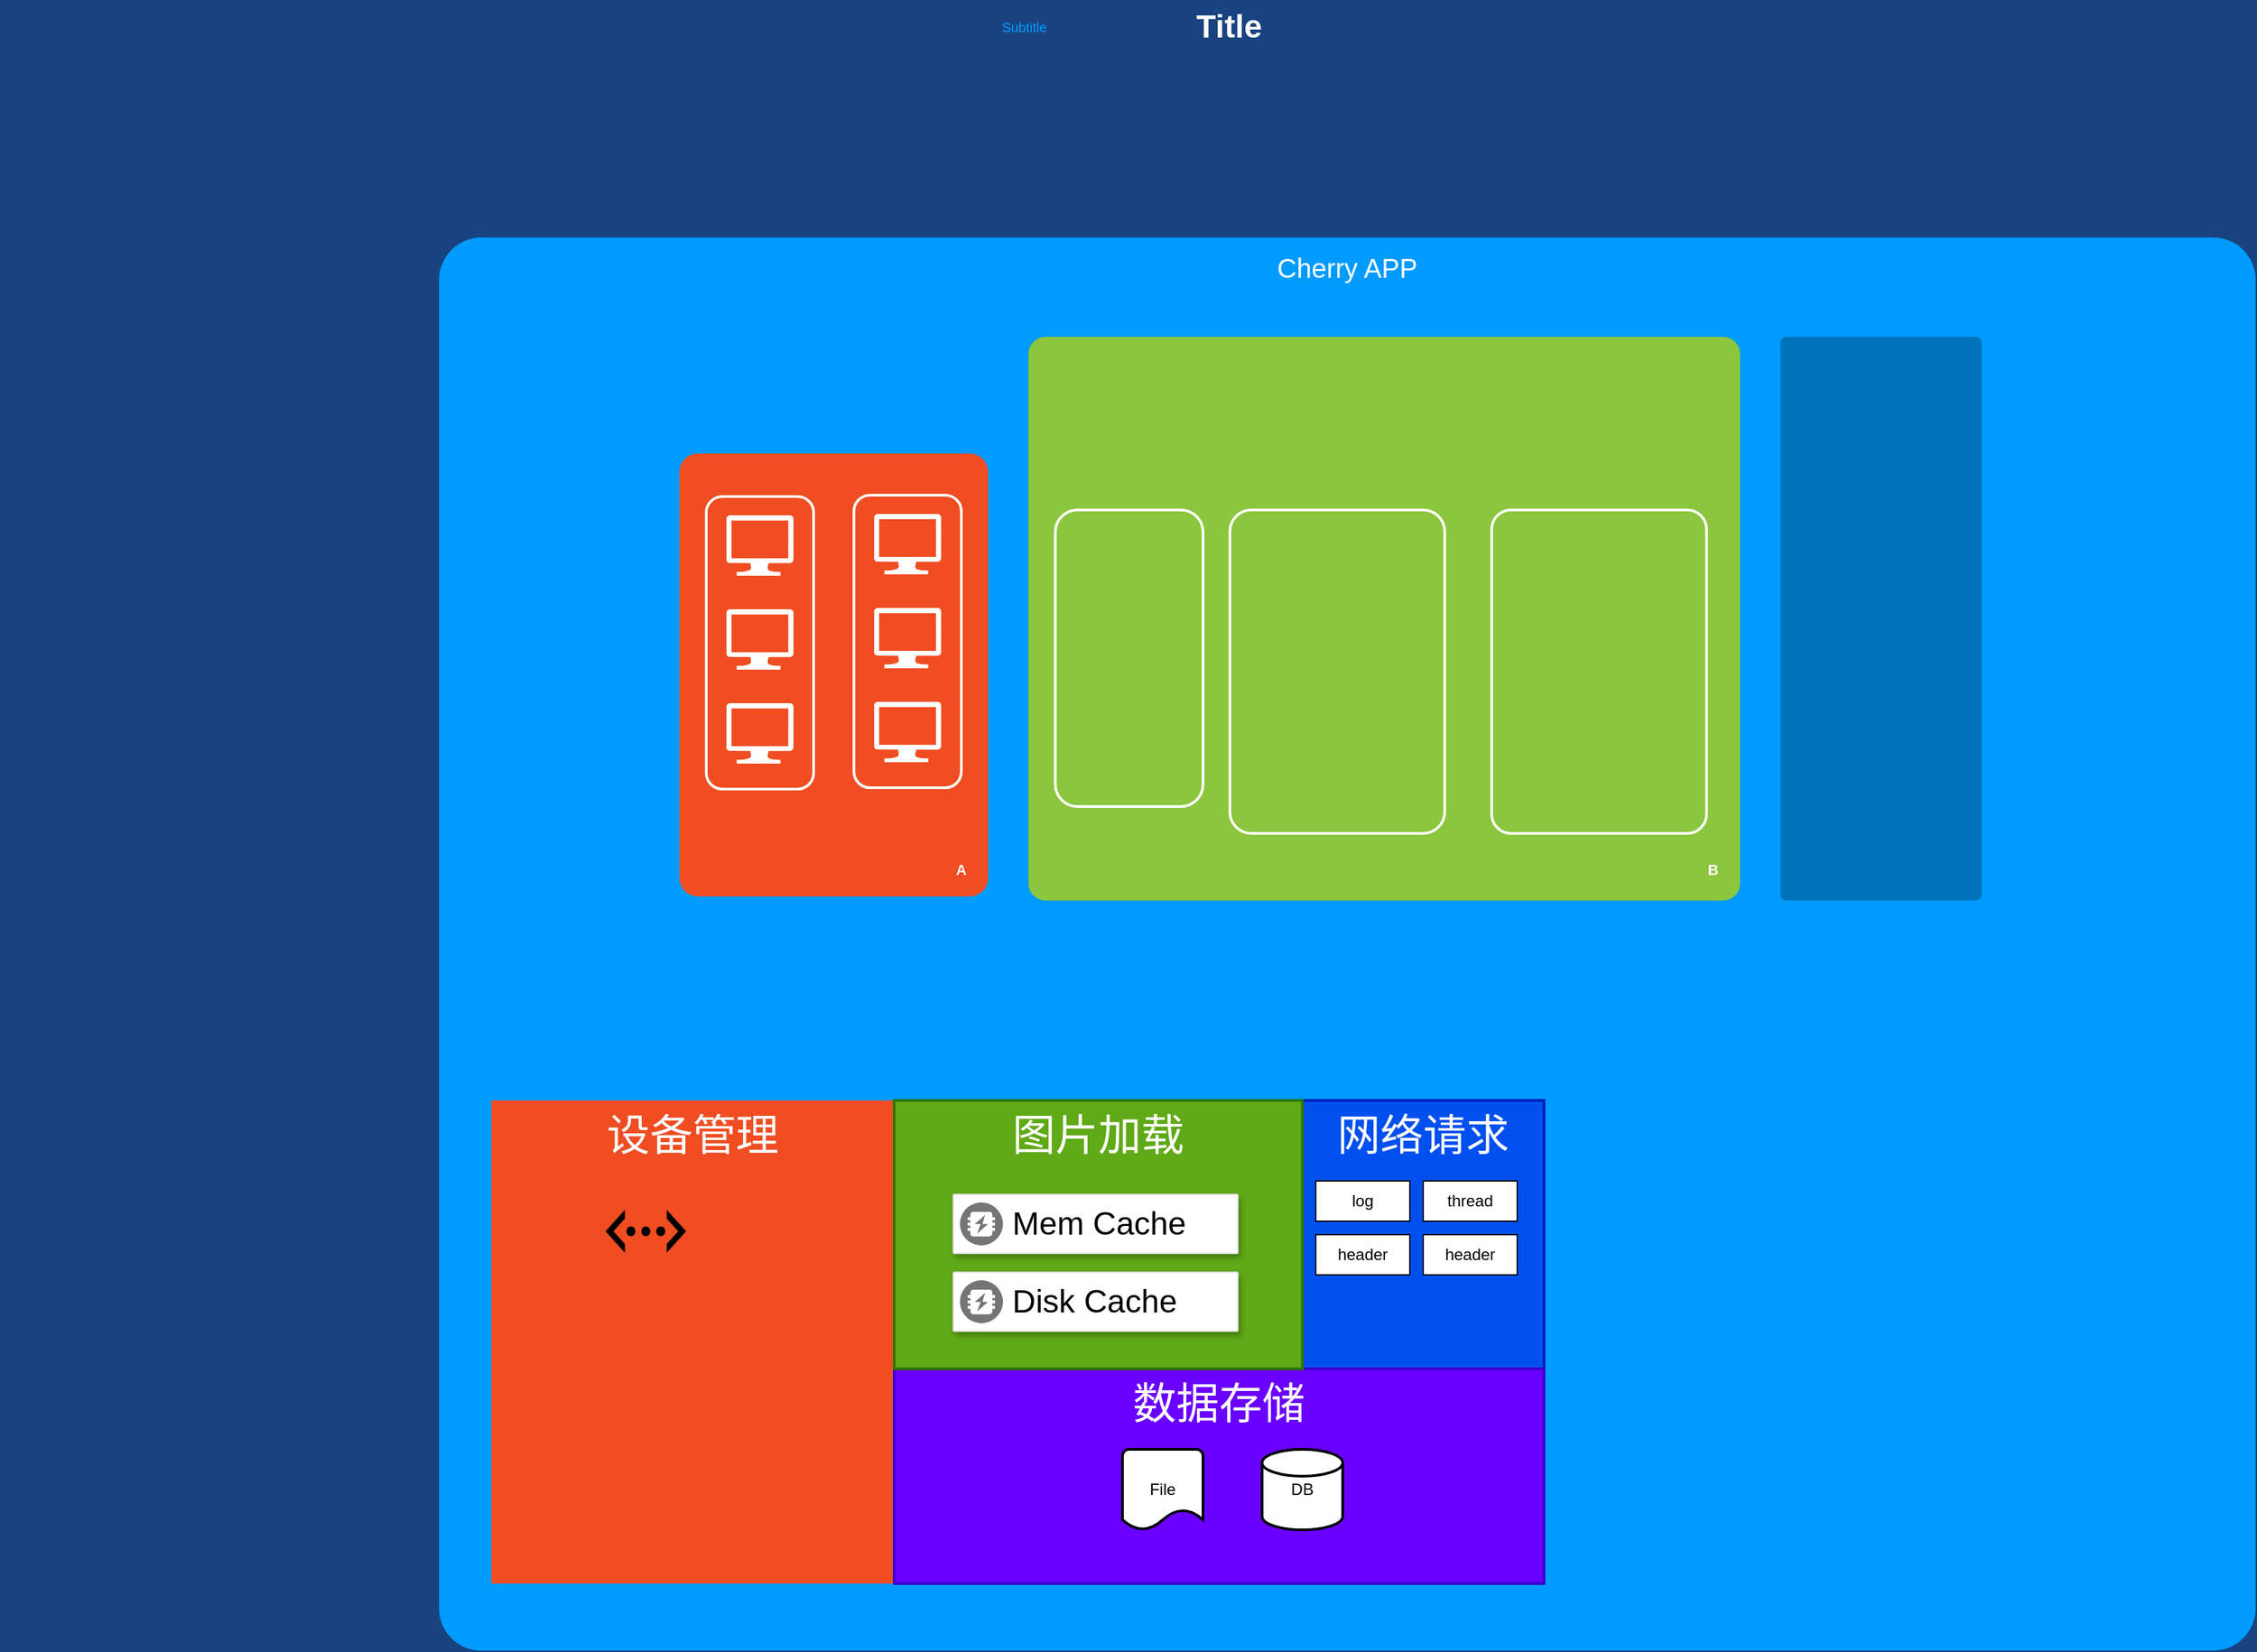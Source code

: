 <mxfile version="21.2.1" type="github">
  <diagram name="Page-1" id="7a6c530e-6e37-e111-ec74-82921da8cc10">
    <mxGraphModel dx="3273.5" dy="1061" grid="1" gridSize="10" guides="1" tooltips="1" connect="1" arrows="1" fold="1" page="1" pageScale="1.5" pageWidth="1169" pageHeight="826" background="#184380" math="0" shadow="0">
      <root>
        <mxCell id="0" style=";html=1;" />
        <mxCell id="1" style=";html=1;" parent="0" />
        <mxCell id="23046e2b9bb16c14-116" value="Cherry APP" style="whiteSpace=wrap;html=1;rounded=1;shadow=0;strokeColor=none;strokeWidth=2;fillColor=#009BFF;fontSize=20;fontColor=#FFFFFF;align=center;arcSize=3;verticalAlign=top;spacingTop=4;" parent="1" vertex="1">
          <mxGeometry x="287" y="217" width="1353" height="1053" as="geometry" />
        </mxCell>
        <mxCell id="23046e2b9bb16c14-64" value="" style="rounded=1;whiteSpace=wrap;html=1;shadow=0;strokeWidth=2;fillColor=#0072BC;fontSize=12;fontColor=#FFFFFF;align=center;strokeColor=none;arcSize=3;verticalAlign=top;" parent="1" vertex="1">
          <mxGeometry x="1286" y="291" width="150" height="420" as="geometry" />
        </mxCell>
        <mxCell id="23046e2b9bb16c14-27" value="" style="rounded=1;whiteSpace=wrap;html=1;shadow=0;strokeWidth=2;fillColor=#8BC63E;fontSize=12;fontColor=#000000;align=center;strokeColor=none;arcSize=3;" parent="1" vertex="1">
          <mxGeometry x="726" y="291" width="530" height="420" as="geometry" />
        </mxCell>
        <mxCell id="23046e2b9bb16c14-2" value="" style="rounded=1;whiteSpace=wrap;html=1;shadow=0;strokeWidth=2;fillColor=none;fontSize=12;fontColor=#000000;align=center;strokeColor=#FFFFFF;arcSize=10;" parent="1" vertex="1">
          <mxGeometry x="876" y="420" width="160" height="241" as="geometry" />
        </mxCell>
        <mxCell id="23046e2b9bb16c14-28" value="" style="rounded=1;whiteSpace=wrap;html=1;shadow=0;strokeWidth=2;fillColor=#F04D22;fontSize=12;fontColor=#FFFFFF;align=center;strokeColor=none;arcSize=6;verticalAlign=top;" parent="1" vertex="1">
          <mxGeometry x="466" y="378" width="230" height="330" as="geometry" />
        </mxCell>
        <mxCell id="23046e2b9bb16c14-49" value="" style="rounded=1;whiteSpace=wrap;html=1;shadow=0;strokeWidth=2;fillColor=none;fontSize=12;fontColor=#000000;align=center;strokeColor=#FFFFFF;" parent="1" vertex="1">
          <mxGeometry x="486" y="410" width="80" height="218" as="geometry" />
        </mxCell>
        <mxCell id="23046e2b9bb16c14-1" value="" style="rounded=1;whiteSpace=wrap;html=1;shadow=0;strokeWidth=2;fillColor=none;fontSize=12;fontColor=#000000;align=center;strokeColor=#FFFFFF;" parent="1" vertex="1">
          <mxGeometry x="746" y="420" width="110" height="221" as="geometry" />
        </mxCell>
        <mxCell id="24964f25f45c63f1-1" value="" style="verticalLabelPosition=bottom;html=1;verticalAlign=top;strokeColor=none;fillColor=#FFFFFF;shape=mxgraph.azure.computer;rounded=0;shadow=0;fontSize=12;fontColor=#000000;align=center;" parent="1" vertex="1">
          <mxGeometry x="501" y="424" width="50" height="45" as="geometry" />
        </mxCell>
        <mxCell id="24964f25f45c63f1-2" value="" style="verticalLabelPosition=bottom;html=1;verticalAlign=top;strokeColor=none;fillColor=#FFFFFF;shape=mxgraph.azure.computer;rounded=0;shadow=0;fontSize=12;fontColor=#000000;align=center;" parent="1" vertex="1">
          <mxGeometry x="501" y="494" width="50" height="45" as="geometry" />
        </mxCell>
        <mxCell id="24964f25f45c63f1-3" value="" style="verticalLabelPosition=bottom;html=1;verticalAlign=top;strokeColor=none;fillColor=#FFFFFF;shape=mxgraph.azure.computer;rounded=0;shadow=0;fontSize=12;fontColor=#000000;align=center;" parent="1" vertex="1">
          <mxGeometry x="501" y="564" width="50" height="45" as="geometry" />
        </mxCell>
        <mxCell id="23046e2b9bb16c14-50" value="" style="rounded=1;whiteSpace=wrap;html=1;shadow=0;strokeWidth=2;fillColor=none;fontSize=12;fontColor=#000000;align=center;strokeColor=#FFFFFF;" parent="1" vertex="1">
          <mxGeometry x="596" y="409" width="80" height="218" as="geometry" />
        </mxCell>
        <mxCell id="23046e2b9bb16c14-51" value="" style="verticalLabelPosition=bottom;html=1;verticalAlign=top;strokeColor=none;fillColor=#FFFFFF;shape=mxgraph.azure.computer;rounded=0;shadow=0;fontSize=12;fontColor=#000000;align=center;" parent="1" vertex="1">
          <mxGeometry x="611" y="423" width="50" height="45" as="geometry" />
        </mxCell>
        <mxCell id="23046e2b9bb16c14-52" value="" style="verticalLabelPosition=bottom;html=1;verticalAlign=top;strokeColor=none;fillColor=#FFFFFF;shape=mxgraph.azure.computer;rounded=0;shadow=0;fontSize=12;fontColor=#000000;align=center;" parent="1" vertex="1">
          <mxGeometry x="611" y="493" width="50" height="45" as="geometry" />
        </mxCell>
        <mxCell id="23046e2b9bb16c14-53" value="" style="verticalLabelPosition=bottom;html=1;verticalAlign=top;strokeColor=none;fillColor=#FFFFFF;shape=mxgraph.azure.computer;rounded=0;shadow=0;fontSize=12;fontColor=#000000;align=center;" parent="1" vertex="1">
          <mxGeometry x="611" y="563" width="50" height="45" as="geometry" />
        </mxCell>
        <mxCell id="23046e2b9bb16c14-55" value="" style="rounded=1;whiteSpace=wrap;html=1;shadow=0;strokeWidth=2;fillColor=none;fontSize=12;fontColor=#000000;align=center;strokeColor=#FFFFFF;arcSize=9;" parent="1" vertex="1">
          <mxGeometry x="1071" y="420" width="160" height="241" as="geometry" />
        </mxCell>
        <mxCell id="23046e2b9bb16c14-81" value="A" style="text;html=1;strokeColor=none;fillColor=none;align=center;verticalAlign=middle;whiteSpace=wrap;rounded=1;shadow=0;fontSize=11;fontColor=#FFFFFF;fontStyle=1" parent="1" vertex="1">
          <mxGeometry x="666" y="678" width="20" height="20" as="geometry" />
        </mxCell>
        <mxCell id="23046e2b9bb16c14-82" value="B" style="text;html=1;strokeColor=none;fillColor=none;align=center;verticalAlign=middle;whiteSpace=wrap;rounded=1;shadow=0;fontSize=11;fontColor=#FFFFFF;fontStyle=1" parent="1" vertex="1">
          <mxGeometry x="1226" y="678" width="20" height="20" as="geometry" />
        </mxCell>
        <mxCell id="23046e2b9bb16c14-84" value="&lt;font style=&quot;font-size: 32px;&quot;&gt;设备管理&lt;/font&gt;" style="rounded=0;whiteSpace=wrap;html=1;shadow=0;strokeWidth=2;fillColor=#F04D22;fontSize=12;fontColor=#FFFFFF;align=center;strokeColor=none;arcSize=6;verticalAlign=top;" parent="1" vertex="1">
          <mxGeometry x="326" y="860" width="300" height="360" as="geometry" />
        </mxCell>
        <mxCell id="23046e2b9bb16c14-113" value="Title" style="text;strokeColor=none;fillColor=none;html=1;fontSize=24;fontStyle=1;verticalAlign=middle;align=center;rounded=0;shadow=0;fontColor=#FFFFFF;" parent="1" vertex="1">
          <mxGeometry x="120" y="40" width="1510" height="40" as="geometry" />
        </mxCell>
        <mxCell id="23046e2b9bb16c14-114" value="Subtitle" style="text;html=1;strokeColor=none;fillColor=none;align=center;verticalAlign=middle;whiteSpace=wrap;rounded=0;shadow=0;fontSize=10;fontColor=#009BFF;" parent="1" vertex="1">
          <mxGeometry x="-40" y="50" width="1526" height="20" as="geometry" />
        </mxCell>
        <mxCell id="23PlHEcWCxNgnibNauKA-2" value="&lt;font style=&quot;font-size: 32px;&quot;&gt;网络请求&lt;/font&gt;" style="rounded=0;whiteSpace=wrap;html=1;shadow=0;strokeWidth=2;fillColor=#0050ef;fontSize=12;align=center;strokeColor=#001DBC;arcSize=6;verticalAlign=top;fontColor=#ffffff;" vertex="1" parent="1">
          <mxGeometry x="930" y="860" width="180" height="200" as="geometry" />
        </mxCell>
        <mxCell id="23PlHEcWCxNgnibNauKA-3" value="&lt;font style=&quot;font-size: 32px;&quot;&gt;数据存储&lt;/font&gt;" style="rounded=0;whiteSpace=wrap;html=1;shadow=0;strokeWidth=2;fillColor=#6a00ff;fontSize=12;align=center;strokeColor=#3700CC;arcSize=6;verticalAlign=top;fontColor=#ffffff;" vertex="1" parent="1">
          <mxGeometry x="626" y="1060" width="484" height="160" as="geometry" />
        </mxCell>
        <mxCell id="23PlHEcWCxNgnibNauKA-5" value="" style="shape=image;html=1;verticalAlign=top;verticalLabelPosition=bottom;labelBackgroundColor=#ffffff;imageAspect=0;aspect=fixed;image=https://cdn1.iconfinder.com/data/icons/bootstrap-vol-3/16/hdmi-128.png;direction=west;" vertex="1" parent="1">
          <mxGeometry x="342.5" y="930" width="50" height="50" as="geometry" />
        </mxCell>
        <mxCell id="23PlHEcWCxNgnibNauKA-10" value="" style="shape=image;html=1;verticalAlign=top;verticalLabelPosition=bottom;labelBackgroundColor=#ffffff;imageAspect=0;aspect=fixed;image=https://cdn2.iconfinder.com/data/icons/boxicons-regular-vol-1/24/bx-bluetooth-128.png" vertex="1" parent="1">
          <mxGeometry x="485" y="932.5" width="50" height="50" as="geometry" />
        </mxCell>
        <mxCell id="23PlHEcWCxNgnibNauKA-11" value="" style="shape=image;html=1;verticalAlign=top;verticalLabelPosition=bottom;labelBackgroundColor=#ffffff;imageAspect=0;aspect=fixed;image=https://cdn1.iconfinder.com/data/icons/bootstrap-vol-3/16/headset-128.png" vertex="1" parent="1">
          <mxGeometry x="556" y="930" width="50" height="50" as="geometry" />
        </mxCell>
        <mxCell id="23PlHEcWCxNgnibNauKA-12" value="" style="shape=image;html=1;verticalAlign=top;verticalLabelPosition=bottom;labelBackgroundColor=#ffffff;imageAspect=0;aspect=fixed;image=https://cdn4.iconfinder.com/data/icons/essential-app-2/16/battery-half-energy-charge-128.png" vertex="1" parent="1">
          <mxGeometry x="342.5" y="990" width="50" height="50" as="geometry" />
        </mxCell>
        <mxCell id="23PlHEcWCxNgnibNauKA-15" value="" style="shape=image;html=1;verticalAlign=top;verticalLabelPosition=bottom;labelBackgroundColor=#ffffff;imageAspect=0;aspect=fixed;image=https://cdn1.iconfinder.com/data/icons/systemui/21/harddrive-128.png" vertex="1" parent="1">
          <mxGeometry x="551" y="980" width="60" height="60" as="geometry" />
        </mxCell>
        <mxCell id="23PlHEcWCxNgnibNauKA-16" value="" style="shape=mxgraph.signs.tech.ethernet;html=1;pointerEvents=1;fillColor=#000000;strokeColor=none;verticalLabelPosition=bottom;verticalAlign=top;align=center;" vertex="1" parent="1">
          <mxGeometry x="411" y="941.5" width="60" height="32" as="geometry" />
        </mxCell>
        <mxCell id="23PlHEcWCxNgnibNauKA-18" value="" style="shape=image;html=1;verticalAlign=top;verticalLabelPosition=bottom;labelBackgroundColor=#ffffff;imageAspect=0;aspect=fixed;image=https://cdn4.iconfinder.com/data/icons/internet-networking-and-communication-glyph-24/24/Communication_tower_signal_tower_wifi_antenna_wifi_tower_wireless_antenna-128.png" vertex="1" parent="1">
          <mxGeometry x="482.5" y="982.5" width="55" height="55" as="geometry" />
        </mxCell>
        <mxCell id="23PlHEcWCxNgnibNauKA-19" value="" style="shape=image;html=1;verticalAlign=top;verticalLabelPosition=bottom;labelBackgroundColor=#ffffff;imageAspect=0;aspect=fixed;image=https://cdn4.iconfinder.com/data/icons/internet-networking-and-communication-glyph-24/24/Coverage_level_signal_bars_signal_strength_wireless_connectivity_wireless_internet-128.png" vertex="1" parent="1">
          <mxGeometry x="413.5" y="982.5" width="55" height="55" as="geometry" />
        </mxCell>
        <mxCell id="23PlHEcWCxNgnibNauKA-23" value="" style="shape=image;html=1;verticalAlign=top;verticalLabelPosition=bottom;labelBackgroundColor=#ffffff;imageAspect=0;aspect=fixed;image=https://cdn3.iconfinder.com/data/icons/energy-and-power-glyph-24-px/24/Lamp_electric_light_led_bulb_light_bulb_luminaire-128.png" vertex="1" parent="1">
          <mxGeometry x="342.5" y="1050" width="50" height="50" as="geometry" />
        </mxCell>
        <mxCell id="23PlHEcWCxNgnibNauKA-28" value="" style="shape=image;html=1;verticalAlign=top;verticalLabelPosition=bottom;labelBackgroundColor=#ffffff;imageAspect=0;aspect=fixed;image=https://cdn1.iconfinder.com/data/icons/bootstrap-vol-2/16/fan-128.png" vertex="1" parent="1">
          <mxGeometry x="413.5" y="1050" width="50" height="50" as="geometry" />
        </mxCell>
        <mxCell id="23PlHEcWCxNgnibNauKA-29" value="" style="shape=image;html=1;verticalAlign=top;verticalLabelPosition=bottom;labelBackgroundColor=#ffffff;imageAspect=0;aspect=fixed;image=https://cdn3.iconfinder.com/data/icons/weather-free-2/32/Weather_Free_Outline_warm-termometer-weather-temperature-128.png" vertex="1" parent="1">
          <mxGeometry x="486" y="1050" width="50" height="50" as="geometry" />
        </mxCell>
        <mxCell id="23PlHEcWCxNgnibNauKA-30" value="&lt;span style=&quot;font-size: 32px;&quot;&gt;图片加载&lt;/span&gt;" style="rounded=0;whiteSpace=wrap;html=1;shadow=0;strokeWidth=2;fillColor=#60a917;fontSize=12;fontColor=#ffffff;align=center;strokeColor=#2D7600;arcSize=6;verticalAlign=top;" vertex="1" parent="1">
          <mxGeometry x="626" y="860" width="304" height="200" as="geometry" />
        </mxCell>
        <mxCell id="23PlHEcWCxNgnibNauKA-37" value="" style="strokeColor=#dddddd;shadow=1;strokeWidth=1;rounded=1;absoluteArcSize=1;arcSize=2;" vertex="1" parent="1">
          <mxGeometry x="670" y="988" width="212" height="44" as="geometry" />
        </mxCell>
        <mxCell id="23PlHEcWCxNgnibNauKA-38" value="&lt;font style=&quot;font-size: 24px;&quot;&gt;Disk Cache&lt;/font&gt;" style="sketch=0;dashed=0;connectable=0;html=1;fillColor=#757575;strokeColor=none;shape=mxgraph.gcp2.memcache;part=1;labelPosition=right;verticalLabelPosition=middle;align=left;verticalAlign=middle;spacingLeft=5;fontSize=12;" vertex="1" parent="23PlHEcWCxNgnibNauKA-37">
          <mxGeometry y="0.5" width="32" height="32" relative="1" as="geometry">
            <mxPoint x="5" y="-16" as="offset" />
          </mxGeometry>
        </mxCell>
        <mxCell id="23PlHEcWCxNgnibNauKA-39" value="" style="strokeColor=#dddddd;shadow=1;strokeWidth=1;rounded=1;absoluteArcSize=1;arcSize=2;" vertex="1" parent="1">
          <mxGeometry x="670" y="930" width="212" height="44" as="geometry" />
        </mxCell>
        <mxCell id="23PlHEcWCxNgnibNauKA-40" value="&lt;font style=&quot;font-size: 24px;&quot;&gt;Mem Cache&lt;/font&gt;" style="sketch=0;dashed=0;connectable=0;html=1;fillColor=#757575;strokeColor=none;shape=mxgraph.gcp2.memcache;part=1;labelPosition=right;verticalLabelPosition=middle;align=left;verticalAlign=middle;spacingLeft=5;fontSize=12;" vertex="1" parent="23PlHEcWCxNgnibNauKA-39">
          <mxGeometry y="0.5" width="32" height="32" relative="1" as="geometry">
            <mxPoint x="5" y="-16" as="offset" />
          </mxGeometry>
        </mxCell>
        <mxCell id="23PlHEcWCxNgnibNauKA-44" value="DB" style="strokeWidth=2;html=1;shape=mxgraph.flowchart.database;whiteSpace=wrap;" vertex="1" parent="1">
          <mxGeometry x="900" y="1120" width="60" height="60" as="geometry" />
        </mxCell>
        <mxCell id="23PlHEcWCxNgnibNauKA-49" value="File" style="strokeWidth=2;html=1;shape=mxgraph.flowchart.document2;whiteSpace=wrap;size=0.25;" vertex="1" parent="1">
          <mxGeometry x="796" y="1120" width="60" height="60" as="geometry" />
        </mxCell>
        <mxCell id="23PlHEcWCxNgnibNauKA-51" value="log" style="rounded=0;whiteSpace=wrap;html=1;" vertex="1" parent="1">
          <mxGeometry x="940" y="920" width="70" height="30" as="geometry" />
        </mxCell>
        <mxCell id="23PlHEcWCxNgnibNauKA-52" value="thread" style="rounded=0;whiteSpace=wrap;html=1;" vertex="1" parent="1">
          <mxGeometry x="1020" y="920" width="70" height="30" as="geometry" />
        </mxCell>
        <mxCell id="23PlHEcWCxNgnibNauKA-53" value="header" style="rounded=0;whiteSpace=wrap;html=1;" vertex="1" parent="1">
          <mxGeometry x="940" y="960" width="70" height="30" as="geometry" />
        </mxCell>
        <mxCell id="23PlHEcWCxNgnibNauKA-54" value="header" style="rounded=0;whiteSpace=wrap;html=1;" vertex="1" parent="1">
          <mxGeometry x="1020" y="960" width="70" height="30" as="geometry" />
        </mxCell>
      </root>
    </mxGraphModel>
  </diagram>
</mxfile>
